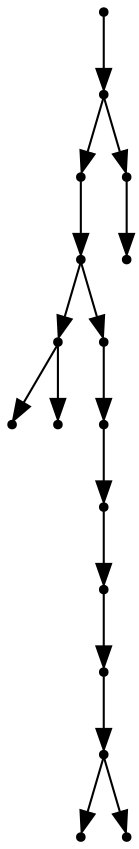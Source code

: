 digraph {
  16 [shape=point];
  15 [shape=point];
  12 [shape=point];
  11 [shape=point];
  2 [shape=point];
  0 [shape=point];
  1 [shape=point];
  10 [shape=point];
  9 [shape=point];
  8 [shape=point];
  7 [shape=point];
  6 [shape=point];
  5 [shape=point];
  3 [shape=point];
  4 [shape=point];
  14 [shape=point];
  13 [shape=point];
16 -> 15;
15 -> 12;
12 -> 11;
11 -> 2;
2 -> 0;
2 -> 1;
11 -> 10;
10 -> 9;
9 -> 8;
8 -> 7;
7 -> 6;
6 -> 5;
5 -> 3;
5 -> 4;
15 -> 14;
14 -> 13;
}
